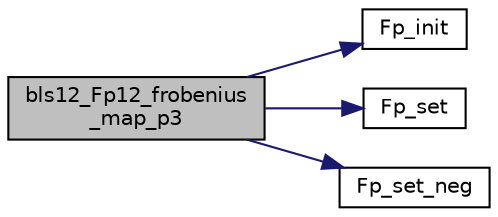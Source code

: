 digraph "bls12_Fp12_frobenius_map_p3"
{
  edge [fontname="Helvetica",fontsize="10",labelfontname="Helvetica",labelfontsize="10"];
  node [fontname="Helvetica",fontsize="10",shape=record];
  rankdir="LR";
  Node25 [label="bls12_Fp12_frobenius\l_map_p3",height=0.2,width=0.4,color="black", fillcolor="grey75", style="filled", fontcolor="black"];
  Node25 -> Node26 [color="midnightblue",fontsize="10",style="solid"];
  Node26 [label="Fp_init",height=0.2,width=0.4,color="black", fillcolor="white", style="filled",URL="$bn__fp_8h.html#af102c589736284034064b7c2283000cb"];
  Node25 -> Node27 [color="midnightblue",fontsize="10",style="solid"];
  Node27 [label="Fp_set",height=0.2,width=0.4,color="black", fillcolor="white", style="filled",URL="$bn__fp_8h.html#ab986f83b75086cf6c3f40105c5ae23b8"];
  Node25 -> Node28 [color="midnightblue",fontsize="10",style="solid"];
  Node28 [label="Fp_set_neg",height=0.2,width=0.4,color="black", fillcolor="white", style="filled",URL="$bn__fp_8h.html#ab8ccba7d599eda4d0cd9e34b09fe38e6"];
}
